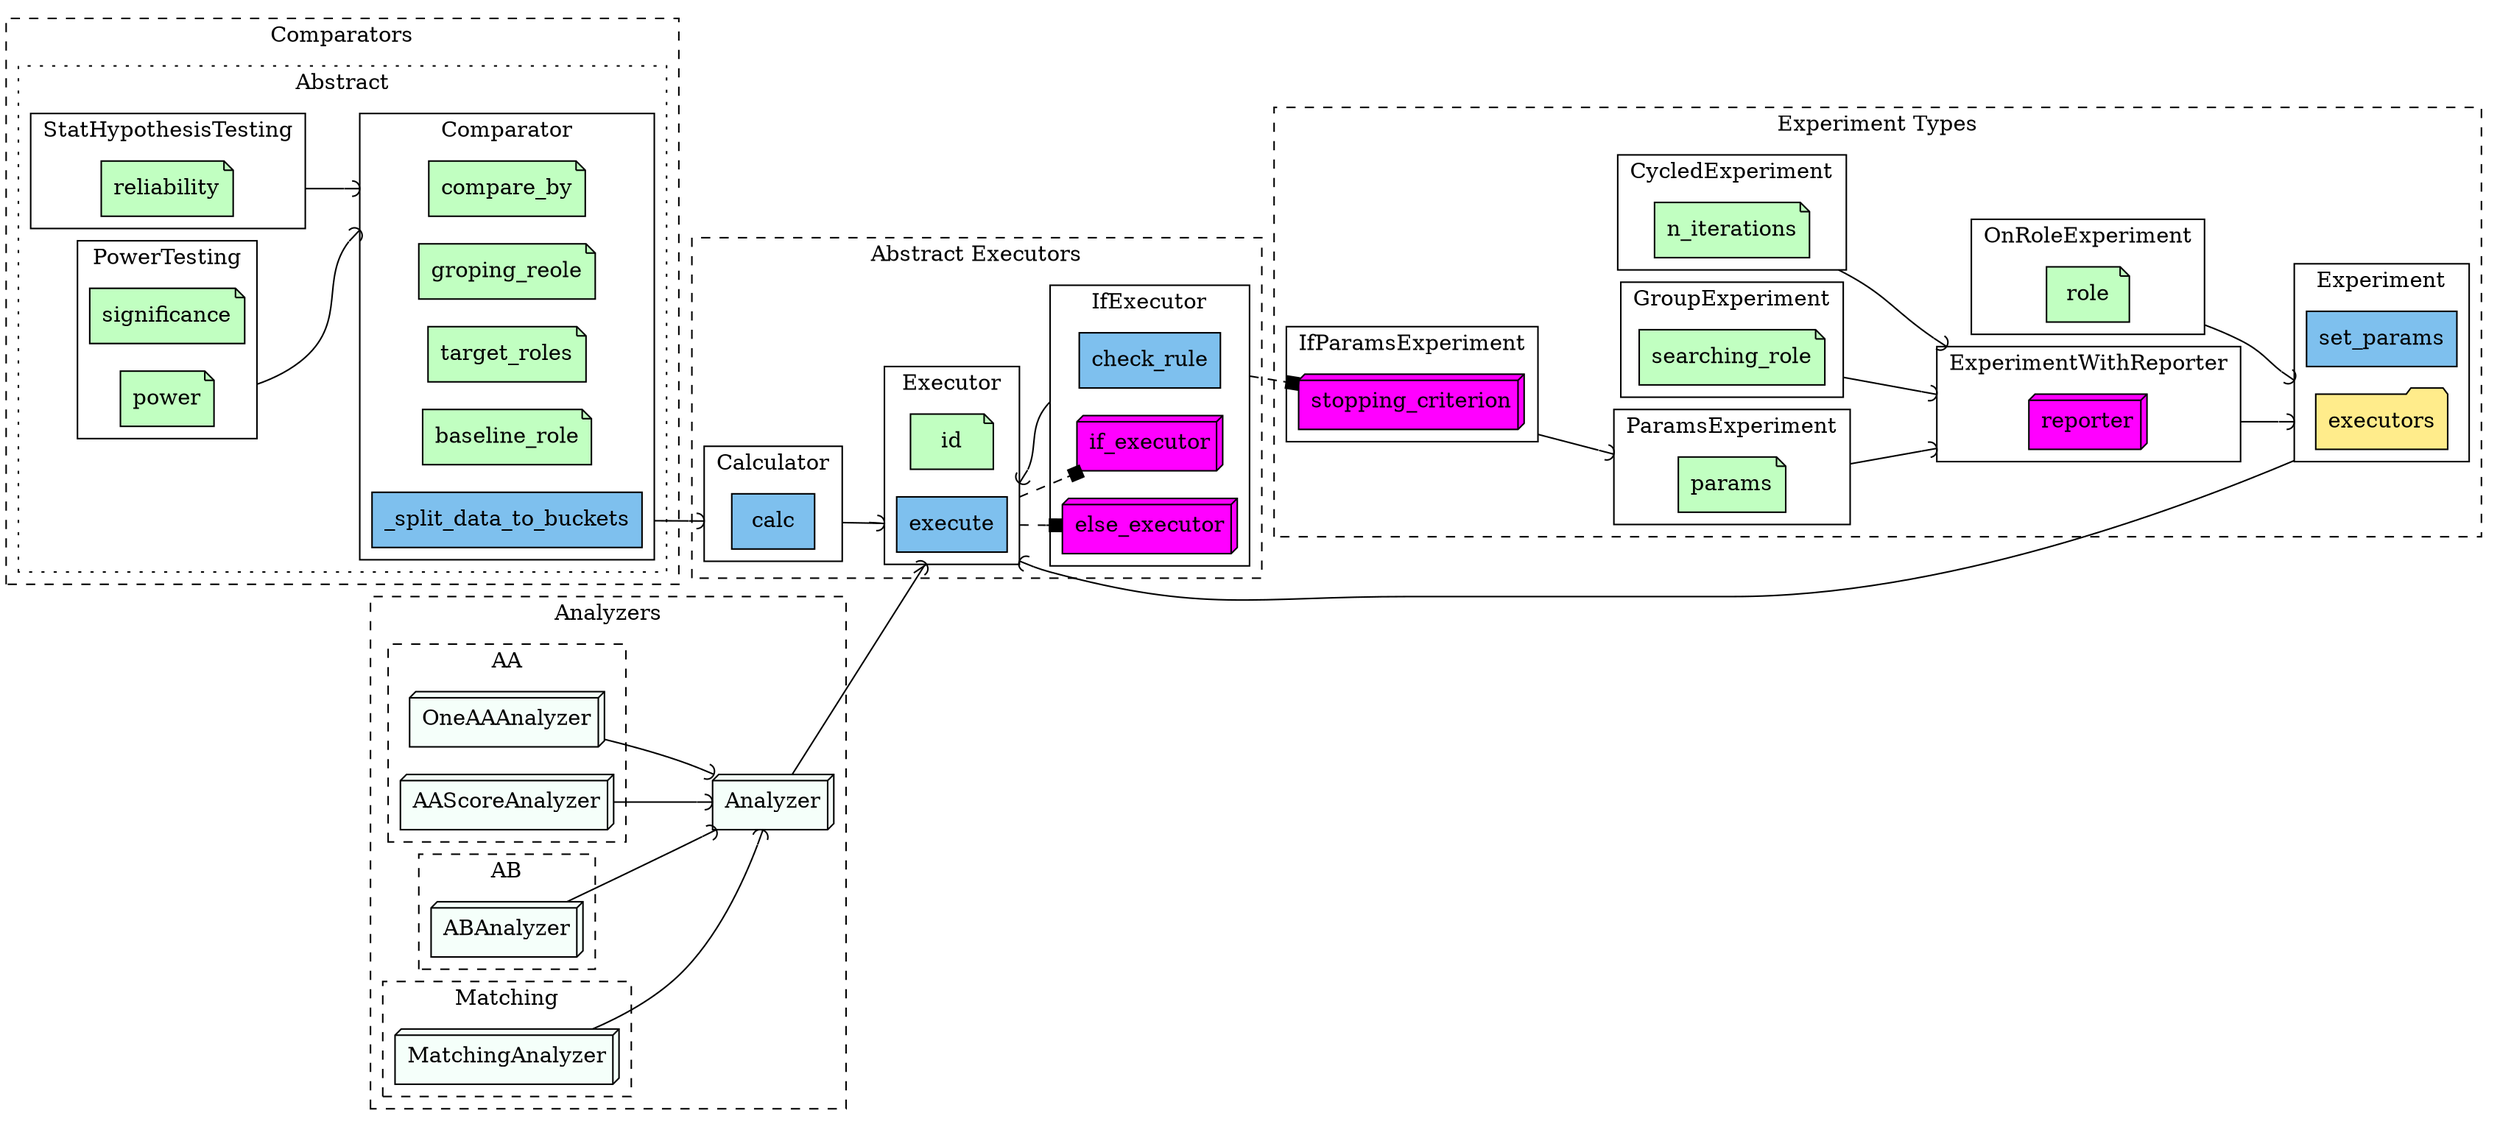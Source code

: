 digraph Architecture{
    rankdir=LR
    node[style="filled"]
    compound=true

    subgraph atributes{
        node[shape=note, fillcolor=darkseagreen1]
        id
        role
        n_iterations
        searching_role
        params
        compare_by
        groping_reole,
        target_roles,
        baseline_role
        reliability
        significance,
        power
    }

    subgraph functions{
        node[shape=box, fillcolor=skyblue2]
        execute
        calc
        check_rule
        set_params
        _split_data_to_buckets
    }

    subgraph objects{
        node[shape=box3d, fillcolor=fuchsia]
        if_executor
        else_executor
        reporter
        stopping_criterion
        // Analyzers----------------
        analyzer[label="Analyzer", fillcolor=mintcream]
        one_aa_analyzer[label="OneAAAnalyzer", fillcolor=mintcream]
        aa_score_analyzer[label="AAScoreAnalyzer", fillcolor=mintcream]
        ab_analyzer[label="ABAnalyzer", fillcolor=mintcream]
        matching_analyzer[label="MatchingAnalyzer", fillcolor=mintcream]
    }

    subgraph collections{
        node[shape=folder, fillcolor=lightgoldenrod1]
        executors
    }

    subgraph cluster_abstract_executors{
        graph[label="Abstract Executors", style="dashed"]

         subgraph cluster_executor{
        graph[label="Executor", style="solid"]
        id
        execute
        }

        subgraph cluster_calculator{
            graph[label="Calculator", style="solid"]
            calc
        }
        calc -> execute [        
            arrowhead=curve
            ltail=cluster_calculator
            lhead=cluster_executor
        ]

        subgraph cluster_if_executor{
            graph[label="IfExecutor", style="solid"]
            check_rule
            if_executor
            else_executor
        }
        check_rule -> execute [        
            arrowhead=curve
            ltail=cluster_if_executor
            lhead=cluster_executor
        ]
        execute -> {if_executor, else_executor} [
            style=dashed
            arrowhead=box
            ltail=cluster_executor
        ]
    }

    subgraph cluster_experiments{
        graph[label="Experiment Types", style="dashed"]

        subgraph cluster_experiment{
            graph[label="Experiment", style="solid"]
            executors
            set_params
        }
        executors -> execute [        
            arrowhead=curve
            ltail=cluster_experiment
            lhead=cluster_executor
        ]

        subgraph cluster_on_role_experiment{
            graph[label="OnRoleExperiment", style="solid"]
            role
        }
        role -> executors [        
            arrowhead=curve
            ltail=cluster_on_role_experiment
            lhead=cluster_experiment
        ]

        subgraph cluster_experiment_with_reporter{
            graph[label="ExperimentWithReporter", style="solid"]
            reporter
        }
        reporter -> executors [        
            arrowhead=curve
            ltail=cluster_experiment_with_reporter
            lhead=cluster_experiment
        ]

        subgraph cluster_cycled_experiment{
            graph[label="CycledExperiment", style="solid"]
            n_iterations
        }
        n_iterations -> reporter [        
            arrowhead=curve
            ltail=cluster_cycled_experiment
            lhead=cluster_experiment_with_reporter
        ]

        subgraph cluster_group_experiment{
            graph[label="GroupExperiment", style="solid"]
            searching_role
        }
        searching_role -> reporter [        
            arrowhead=curve
            ltail=cluster_group_experiment
            lhead=cluster_experiment_with_reporter
        ]

        subgraph cluster_params_experiment{
            graph[label="ParamsExperiment", style="solid"]
            params
        }
        params -> reporter [        
            arrowhead=curve
            ltail=cluster_params_experiment
            lhead=cluster_experiment_with_reporter
        ]

        subgraph cluster_if_params_experiment{
            graph[label="IfParamsExperiment", style="solid"]
            stopping_criterion
        }
        stopping_criterion -> params [        
            arrowhead=curve
            ltail=cluster_if_params_experiment
            lhead=cluster_params_experiment
        ]
        check_rule -> stopping_criterion [
            style=dashed
            arrowhead=box
            ltail=cluster_if_executor
        ]
    }

    subgraph cluster_analyzers{
        graph[label="Analyzers", style="dashed"]
        analyzer
        subgraph cluster_aa_analyzers{
            graph[label="AA", style="dashed"]
            one_aa_analyzer
            aa_score_analyzer
        }
        subgraph cluster_ab_analyzers{
            graph[label="AB", style="dashed"]
            ab_analyzer
        }
        subgraph cluster_matching_analyzers{
            graph[label="Matching", style="dashed"]
            matching_analyzer
        }
        analyzer -> execute [        
            arrowhead=curve
            lhead=cluster_executor
        ]

        {
            one_aa_analyzer,
            aa_score_analyzer,
            ab_analyzer,
            matching_analyzer
        } -> analyzer [arrowhead=curve]
    }

    subgraph cluster_comparators{
        graph[label="Comparators", style="dashed"]

        subgraph cluster_abstract_comporators{
            graph[label="Abstract", style="dotted"]

            subgraph cluster_comporator{
                graph[label="Comparator", style="solid"]
                _split_data_to_buckets
                compare_by
                groping_reole
                target_roles
                baseline_role
            }
            _split_data_to_buckets -> calc [        
                arrowhead=curve
                ltail=cluster_comporator
                lhead=cluster_calculator
            ]

            subgraph cluster_stat_hyp_testing{
                graph[label="StatHypothesisTesting", style="solid"]
                reliability
            }
            reliability -> compare_by [        
                arrowhead=curve
                ltail=cluster_stat_hyp_testing
                lhead=cluster_comporator
            ]

            subgraph cluster_power_testing{
                graph[label="PowerTesting", style="solid"]
                significance
                power
            }
            power -> compare_by [        
                arrowhead=curve
                ltail=cluster_power_testing
                lhead=cluster_comporator
            ]
        }
    }
}